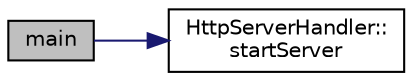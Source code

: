 digraph "main"
{
 // LATEX_PDF_SIZE
  edge [fontname="Helvetica",fontsize="10",labelfontname="Helvetica",labelfontsize="10"];
  node [fontname="Helvetica",fontsize="10",shape=record];
  rankdir="LR";
  Node1 [label="main",height=0.2,width=0.4,color="black", fillcolor="grey75", style="filled", fontcolor="black",tooltip=" "];
  Node1 -> Node2 [color="midnightblue",fontsize="10",style="solid"];
  Node2 [label="HttpServerHandler::\lstartServer",height=0.2,width=0.4,color="black", fillcolor="white", style="filled",URL="$classHttpServerHandler.html#a7c4b39810c0e35259c4556fefc9b0c17",tooltip="Слот для запуска сервера"];
}
